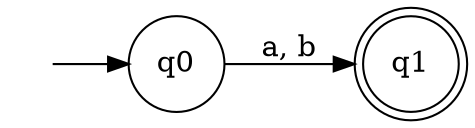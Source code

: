 strict digraph {
	 rankdir=LR
	 node [shape = none, label = " ", width = 0, height = 0]; qd;
	 node [label = "\N", width = 0.5, height = 0.5];
	 node [shape = doublecircle]; q1;
	 node [shape = circle];
	 q0 -> q1 [label = "a, b"]
	 qd -> q0
}
